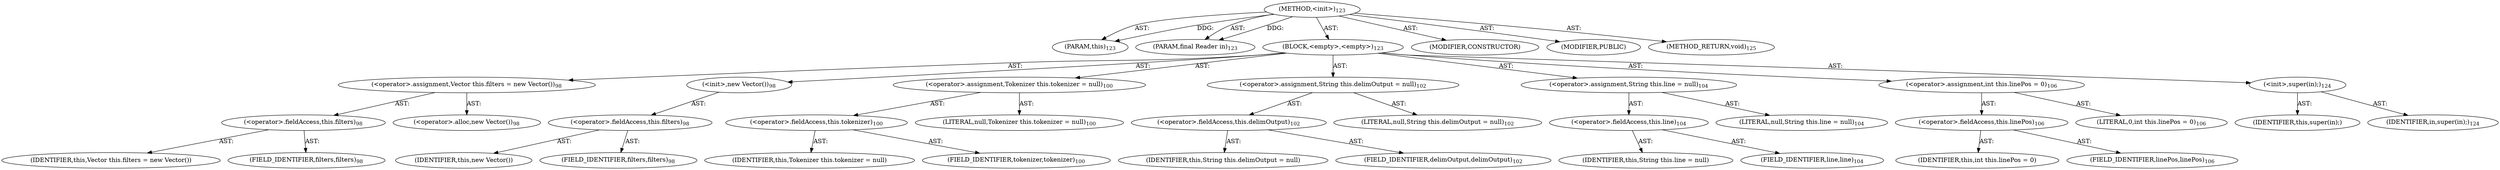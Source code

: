digraph "&lt;init&gt;" {  
"111669149698" [label = <(METHOD,&lt;init&gt;)<SUB>123</SUB>> ]
"115964117026" [label = <(PARAM,this)<SUB>123</SUB>> ]
"115964117027" [label = <(PARAM,final Reader in)<SUB>123</SUB>> ]
"25769803778" [label = <(BLOCK,&lt;empty&gt;,&lt;empty&gt;)<SUB>123</SUB>> ]
"30064771088" [label = <(&lt;operator&gt;.assignment,Vector this.filters = new Vector())<SUB>98</SUB>> ]
"30064771089" [label = <(&lt;operator&gt;.fieldAccess,this.filters)<SUB>98</SUB>> ]
"68719476783" [label = <(IDENTIFIER,this,Vector this.filters = new Vector())> ]
"55834574854" [label = <(FIELD_IDENTIFIER,filters,filters)<SUB>98</SUB>> ]
"30064771090" [label = <(&lt;operator&gt;.alloc,new Vector())<SUB>98</SUB>> ]
"30064771091" [label = <(&lt;init&gt;,new Vector())<SUB>98</SUB>> ]
"30064771092" [label = <(&lt;operator&gt;.fieldAccess,this.filters)<SUB>98</SUB>> ]
"68719476784" [label = <(IDENTIFIER,this,new Vector())> ]
"55834574855" [label = <(FIELD_IDENTIFIER,filters,filters)<SUB>98</SUB>> ]
"30064771093" [label = <(&lt;operator&gt;.assignment,Tokenizer this.tokenizer = null)<SUB>100</SUB>> ]
"30064771094" [label = <(&lt;operator&gt;.fieldAccess,this.tokenizer)<SUB>100</SUB>> ]
"68719476785" [label = <(IDENTIFIER,this,Tokenizer this.tokenizer = null)> ]
"55834574856" [label = <(FIELD_IDENTIFIER,tokenizer,tokenizer)<SUB>100</SUB>> ]
"90194313220" [label = <(LITERAL,null,Tokenizer this.tokenizer = null)<SUB>100</SUB>> ]
"30064771095" [label = <(&lt;operator&gt;.assignment,String this.delimOutput = null)<SUB>102</SUB>> ]
"30064771096" [label = <(&lt;operator&gt;.fieldAccess,this.delimOutput)<SUB>102</SUB>> ]
"68719476786" [label = <(IDENTIFIER,this,String this.delimOutput = null)> ]
"55834574857" [label = <(FIELD_IDENTIFIER,delimOutput,delimOutput)<SUB>102</SUB>> ]
"90194313221" [label = <(LITERAL,null,String this.delimOutput = null)<SUB>102</SUB>> ]
"30064771097" [label = <(&lt;operator&gt;.assignment,String this.line = null)<SUB>104</SUB>> ]
"30064771098" [label = <(&lt;operator&gt;.fieldAccess,this.line)<SUB>104</SUB>> ]
"68719476787" [label = <(IDENTIFIER,this,String this.line = null)> ]
"55834574858" [label = <(FIELD_IDENTIFIER,line,line)<SUB>104</SUB>> ]
"90194313222" [label = <(LITERAL,null,String this.line = null)<SUB>104</SUB>> ]
"30064771099" [label = <(&lt;operator&gt;.assignment,int this.linePos = 0)<SUB>106</SUB>> ]
"30064771100" [label = <(&lt;operator&gt;.fieldAccess,this.linePos)<SUB>106</SUB>> ]
"68719476788" [label = <(IDENTIFIER,this,int this.linePos = 0)> ]
"55834574859" [label = <(FIELD_IDENTIFIER,linePos,linePos)<SUB>106</SUB>> ]
"90194313223" [label = <(LITERAL,0,int this.linePos = 0)<SUB>106</SUB>> ]
"30064771074" [label = <(&lt;init&gt;,super(in);)<SUB>124</SUB>> ]
"68719476775" [label = <(IDENTIFIER,this,super(in);)> ]
"68719476776" [label = <(IDENTIFIER,in,super(in);)<SUB>124</SUB>> ]
"133143986188" [label = <(MODIFIER,CONSTRUCTOR)> ]
"133143986189" [label = <(MODIFIER,PUBLIC)> ]
"128849018882" [label = <(METHOD_RETURN,void)<SUB>125</SUB>> ]
  "111669149698" -> "115964117026"  [ label = "AST: "] 
  "111669149698" -> "115964117027"  [ label = "AST: "] 
  "111669149698" -> "25769803778"  [ label = "AST: "] 
  "111669149698" -> "133143986188"  [ label = "AST: "] 
  "111669149698" -> "133143986189"  [ label = "AST: "] 
  "111669149698" -> "128849018882"  [ label = "AST: "] 
  "25769803778" -> "30064771088"  [ label = "AST: "] 
  "25769803778" -> "30064771091"  [ label = "AST: "] 
  "25769803778" -> "30064771093"  [ label = "AST: "] 
  "25769803778" -> "30064771095"  [ label = "AST: "] 
  "25769803778" -> "30064771097"  [ label = "AST: "] 
  "25769803778" -> "30064771099"  [ label = "AST: "] 
  "25769803778" -> "30064771074"  [ label = "AST: "] 
  "30064771088" -> "30064771089"  [ label = "AST: "] 
  "30064771088" -> "30064771090"  [ label = "AST: "] 
  "30064771089" -> "68719476783"  [ label = "AST: "] 
  "30064771089" -> "55834574854"  [ label = "AST: "] 
  "30064771091" -> "30064771092"  [ label = "AST: "] 
  "30064771092" -> "68719476784"  [ label = "AST: "] 
  "30064771092" -> "55834574855"  [ label = "AST: "] 
  "30064771093" -> "30064771094"  [ label = "AST: "] 
  "30064771093" -> "90194313220"  [ label = "AST: "] 
  "30064771094" -> "68719476785"  [ label = "AST: "] 
  "30064771094" -> "55834574856"  [ label = "AST: "] 
  "30064771095" -> "30064771096"  [ label = "AST: "] 
  "30064771095" -> "90194313221"  [ label = "AST: "] 
  "30064771096" -> "68719476786"  [ label = "AST: "] 
  "30064771096" -> "55834574857"  [ label = "AST: "] 
  "30064771097" -> "30064771098"  [ label = "AST: "] 
  "30064771097" -> "90194313222"  [ label = "AST: "] 
  "30064771098" -> "68719476787"  [ label = "AST: "] 
  "30064771098" -> "55834574858"  [ label = "AST: "] 
  "30064771099" -> "30064771100"  [ label = "AST: "] 
  "30064771099" -> "90194313223"  [ label = "AST: "] 
  "30064771100" -> "68719476788"  [ label = "AST: "] 
  "30064771100" -> "55834574859"  [ label = "AST: "] 
  "30064771074" -> "68719476775"  [ label = "AST: "] 
  "30064771074" -> "68719476776"  [ label = "AST: "] 
  "111669149698" -> "115964117026"  [ label = "DDG: "] 
  "111669149698" -> "115964117027"  [ label = "DDG: "] 
}
